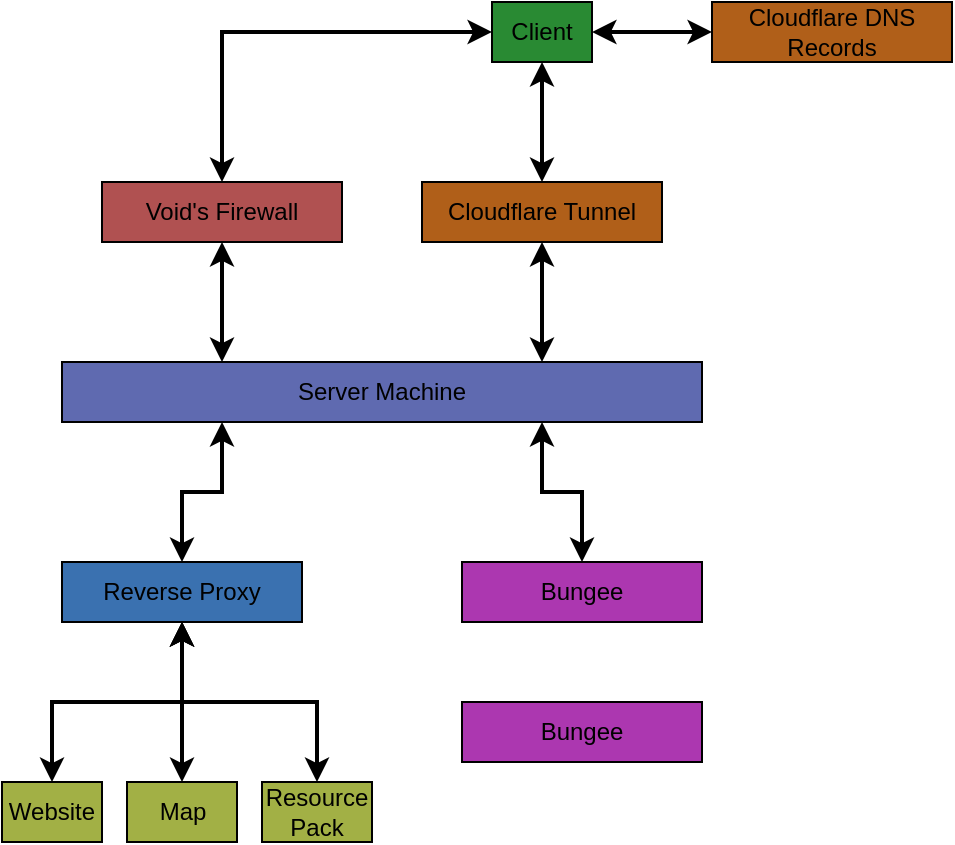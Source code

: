 <mxfile version="20.8.16" type="device"><diagram name="Page-1" id="O-rDqSpJpENzG2nXrZEO"><mxGraphModel dx="646" dy="401" grid="1" gridSize="10" guides="1" tooltips="1" connect="1" arrows="1" fold="1" page="1" pageScale="1" pageWidth="1169" pageHeight="827" math="0" shadow="0"><root><mxCell id="0"/><mxCell id="1" parent="0"/><mxCell id="ibCVNriFq5bXhmdNVv5Q-6" style="edgeStyle=orthogonalEdgeStyle;rounded=0;orthogonalLoop=1;jettySize=auto;html=1;entryX=0.5;entryY=0;entryDx=0;entryDy=0;startArrow=classic;startFill=1;strokeWidth=2;" edge="1" parent="1" source="ibCVNriFq5bXhmdNVv5Q-1" target="ibCVNriFq5bXhmdNVv5Q-3"><mxGeometry relative="1" as="geometry"/></mxCell><mxCell id="ibCVNriFq5bXhmdNVv5Q-7" style="edgeStyle=orthogonalEdgeStyle;rounded=0;orthogonalLoop=1;jettySize=auto;html=1;entryX=0;entryY=0.5;entryDx=0;entryDy=0;startArrow=classic;startFill=1;strokeWidth=2;" edge="1" parent="1" source="ibCVNriFq5bXhmdNVv5Q-1" target="ibCVNriFq5bXhmdNVv5Q-2"><mxGeometry relative="1" as="geometry"/></mxCell><mxCell id="ibCVNriFq5bXhmdNVv5Q-27" style="edgeStyle=orthogonalEdgeStyle;rounded=0;orthogonalLoop=1;jettySize=auto;html=1;strokeWidth=2;startArrow=classic;startFill=1;" edge="1" parent="1" source="ibCVNriFq5bXhmdNVv5Q-1" target="ibCVNriFq5bXhmdNVv5Q-8"><mxGeometry relative="1" as="geometry"/></mxCell><mxCell id="ibCVNriFq5bXhmdNVv5Q-1" value="Client" style="rounded=0;whiteSpace=wrap;html=1;fillColor=#298A33;" vertex="1" parent="1"><mxGeometry x="475" y="180" width="50" height="30" as="geometry"/></mxCell><mxCell id="ibCVNriFq5bXhmdNVv5Q-2" value="Cloudflare DNS Records" style="rounded=0;whiteSpace=wrap;html=1;fillColor=#B05F19;" vertex="1" parent="1"><mxGeometry x="585" y="180" width="120" height="30" as="geometry"/></mxCell><mxCell id="ibCVNriFq5bXhmdNVv5Q-13" style="edgeStyle=orthogonalEdgeStyle;rounded=0;orthogonalLoop=1;jettySize=auto;html=1;entryX=0.75;entryY=0;entryDx=0;entryDy=0;strokeWidth=2;startArrow=classic;startFill=1;" edge="1" parent="1" source="ibCVNriFq5bXhmdNVv5Q-3" target="ibCVNriFq5bXhmdNVv5Q-12"><mxGeometry relative="1" as="geometry"/></mxCell><mxCell id="ibCVNriFq5bXhmdNVv5Q-3" value="Cloudflare Tunnel" style="rounded=0;whiteSpace=wrap;html=1;fillColor=#B05F19;" vertex="1" parent="1"><mxGeometry x="440" y="270" width="120" height="30" as="geometry"/></mxCell><mxCell id="ibCVNriFq5bXhmdNVv5Q-14" style="edgeStyle=orthogonalEdgeStyle;rounded=0;orthogonalLoop=1;jettySize=auto;html=1;entryX=0.25;entryY=0;entryDx=0;entryDy=0;strokeWidth=2;startArrow=classic;startFill=1;" edge="1" parent="1" source="ibCVNriFq5bXhmdNVv5Q-8" target="ibCVNriFq5bXhmdNVv5Q-12"><mxGeometry relative="1" as="geometry"/></mxCell><mxCell id="ibCVNriFq5bXhmdNVv5Q-8" value="Void's Firewall" style="rounded=0;whiteSpace=wrap;html=1;fillColor=#B05151;" vertex="1" parent="1"><mxGeometry x="280" y="270" width="120" height="30" as="geometry"/></mxCell><mxCell id="ibCVNriFq5bXhmdNVv5Q-16" style="edgeStyle=orthogonalEdgeStyle;rounded=0;orthogonalLoop=1;jettySize=auto;html=1;exitX=0.25;exitY=1;exitDx=0;exitDy=0;strokeWidth=2;startArrow=classic;startFill=1;" edge="1" parent="1" source="ibCVNriFq5bXhmdNVv5Q-12" target="ibCVNriFq5bXhmdNVv5Q-15"><mxGeometry relative="1" as="geometry"/></mxCell><mxCell id="ibCVNriFq5bXhmdNVv5Q-30" style="edgeStyle=orthogonalEdgeStyle;rounded=0;orthogonalLoop=1;jettySize=auto;html=1;exitX=0.75;exitY=1;exitDx=0;exitDy=0;strokeWidth=2;startArrow=classic;startFill=1;" edge="1" parent="1" source="ibCVNriFq5bXhmdNVv5Q-12" target="ibCVNriFq5bXhmdNVv5Q-28"><mxGeometry relative="1" as="geometry"/></mxCell><mxCell id="ibCVNriFq5bXhmdNVv5Q-12" value="Server Machine" style="rounded=0;whiteSpace=wrap;html=1;fillColor=#5F6AB0;fontStyle=0" vertex="1" parent="1"><mxGeometry x="260" y="360" width="320" height="30" as="geometry"/></mxCell><mxCell id="ibCVNriFq5bXhmdNVv5Q-22" style="edgeStyle=orthogonalEdgeStyle;rounded=0;orthogonalLoop=1;jettySize=auto;html=1;strokeWidth=2;startArrow=classic;startFill=1;" edge="1" parent="1" source="ibCVNriFq5bXhmdNVv5Q-15" target="ibCVNriFq5bXhmdNVv5Q-18"><mxGeometry relative="1" as="geometry"/></mxCell><mxCell id="ibCVNriFq5bXhmdNVv5Q-23" style="edgeStyle=orthogonalEdgeStyle;rounded=0;orthogonalLoop=1;jettySize=auto;html=1;strokeWidth=2;startArrow=classic;startFill=1;" edge="1" parent="1" source="ibCVNriFq5bXhmdNVv5Q-15" target="ibCVNriFq5bXhmdNVv5Q-19"><mxGeometry relative="1" as="geometry"/></mxCell><mxCell id="ibCVNriFq5bXhmdNVv5Q-24" style="edgeStyle=orthogonalEdgeStyle;rounded=0;orthogonalLoop=1;jettySize=auto;html=1;entryX=0.5;entryY=0;entryDx=0;entryDy=0;strokeWidth=2;startArrow=classic;startFill=1;" edge="1" parent="1" source="ibCVNriFq5bXhmdNVv5Q-15" target="ibCVNriFq5bXhmdNVv5Q-20"><mxGeometry relative="1" as="geometry"/></mxCell><mxCell id="ibCVNriFq5bXhmdNVv5Q-15" value="Reverse Proxy" style="rounded=0;whiteSpace=wrap;html=1;fillColor=#3A71B0;fontStyle=0" vertex="1" parent="1"><mxGeometry x="260" y="460" width="120" height="30" as="geometry"/></mxCell><mxCell id="ibCVNriFq5bXhmdNVv5Q-18" value="Map" style="rounded=0;whiteSpace=wrap;html=1;fillColor=#A2B045;fontStyle=0" vertex="1" parent="1"><mxGeometry x="292.5" y="570" width="55" height="30" as="geometry"/></mxCell><mxCell id="ibCVNriFq5bXhmdNVv5Q-19" value="Website" style="rounded=0;whiteSpace=wrap;html=1;fillColor=#A2B045;fontStyle=0" vertex="1" parent="1"><mxGeometry x="230" y="570" width="50" height="30" as="geometry"/></mxCell><mxCell id="ibCVNriFq5bXhmdNVv5Q-20" value="Resource&lt;br&gt;Pack" style="rounded=0;whiteSpace=wrap;html=1;fillColor=#A2B045;fontStyle=0" vertex="1" parent="1"><mxGeometry x="360" y="570" width="55" height="30" as="geometry"/></mxCell><mxCell id="ibCVNriFq5bXhmdNVv5Q-28" value="Bungee" style="rounded=0;whiteSpace=wrap;html=1;fillColor=#AC37B0;fontStyle=0" vertex="1" parent="1"><mxGeometry x="460" y="460" width="120" height="30" as="geometry"/></mxCell><mxCell id="ibCVNriFq5bXhmdNVv5Q-29" value="Bungee" style="rounded=0;whiteSpace=wrap;html=1;fillColor=#AC37B0;fontStyle=0" vertex="1" parent="1"><mxGeometry x="460" y="530" width="120" height="30" as="geometry"/></mxCell></root></mxGraphModel></diagram></mxfile>